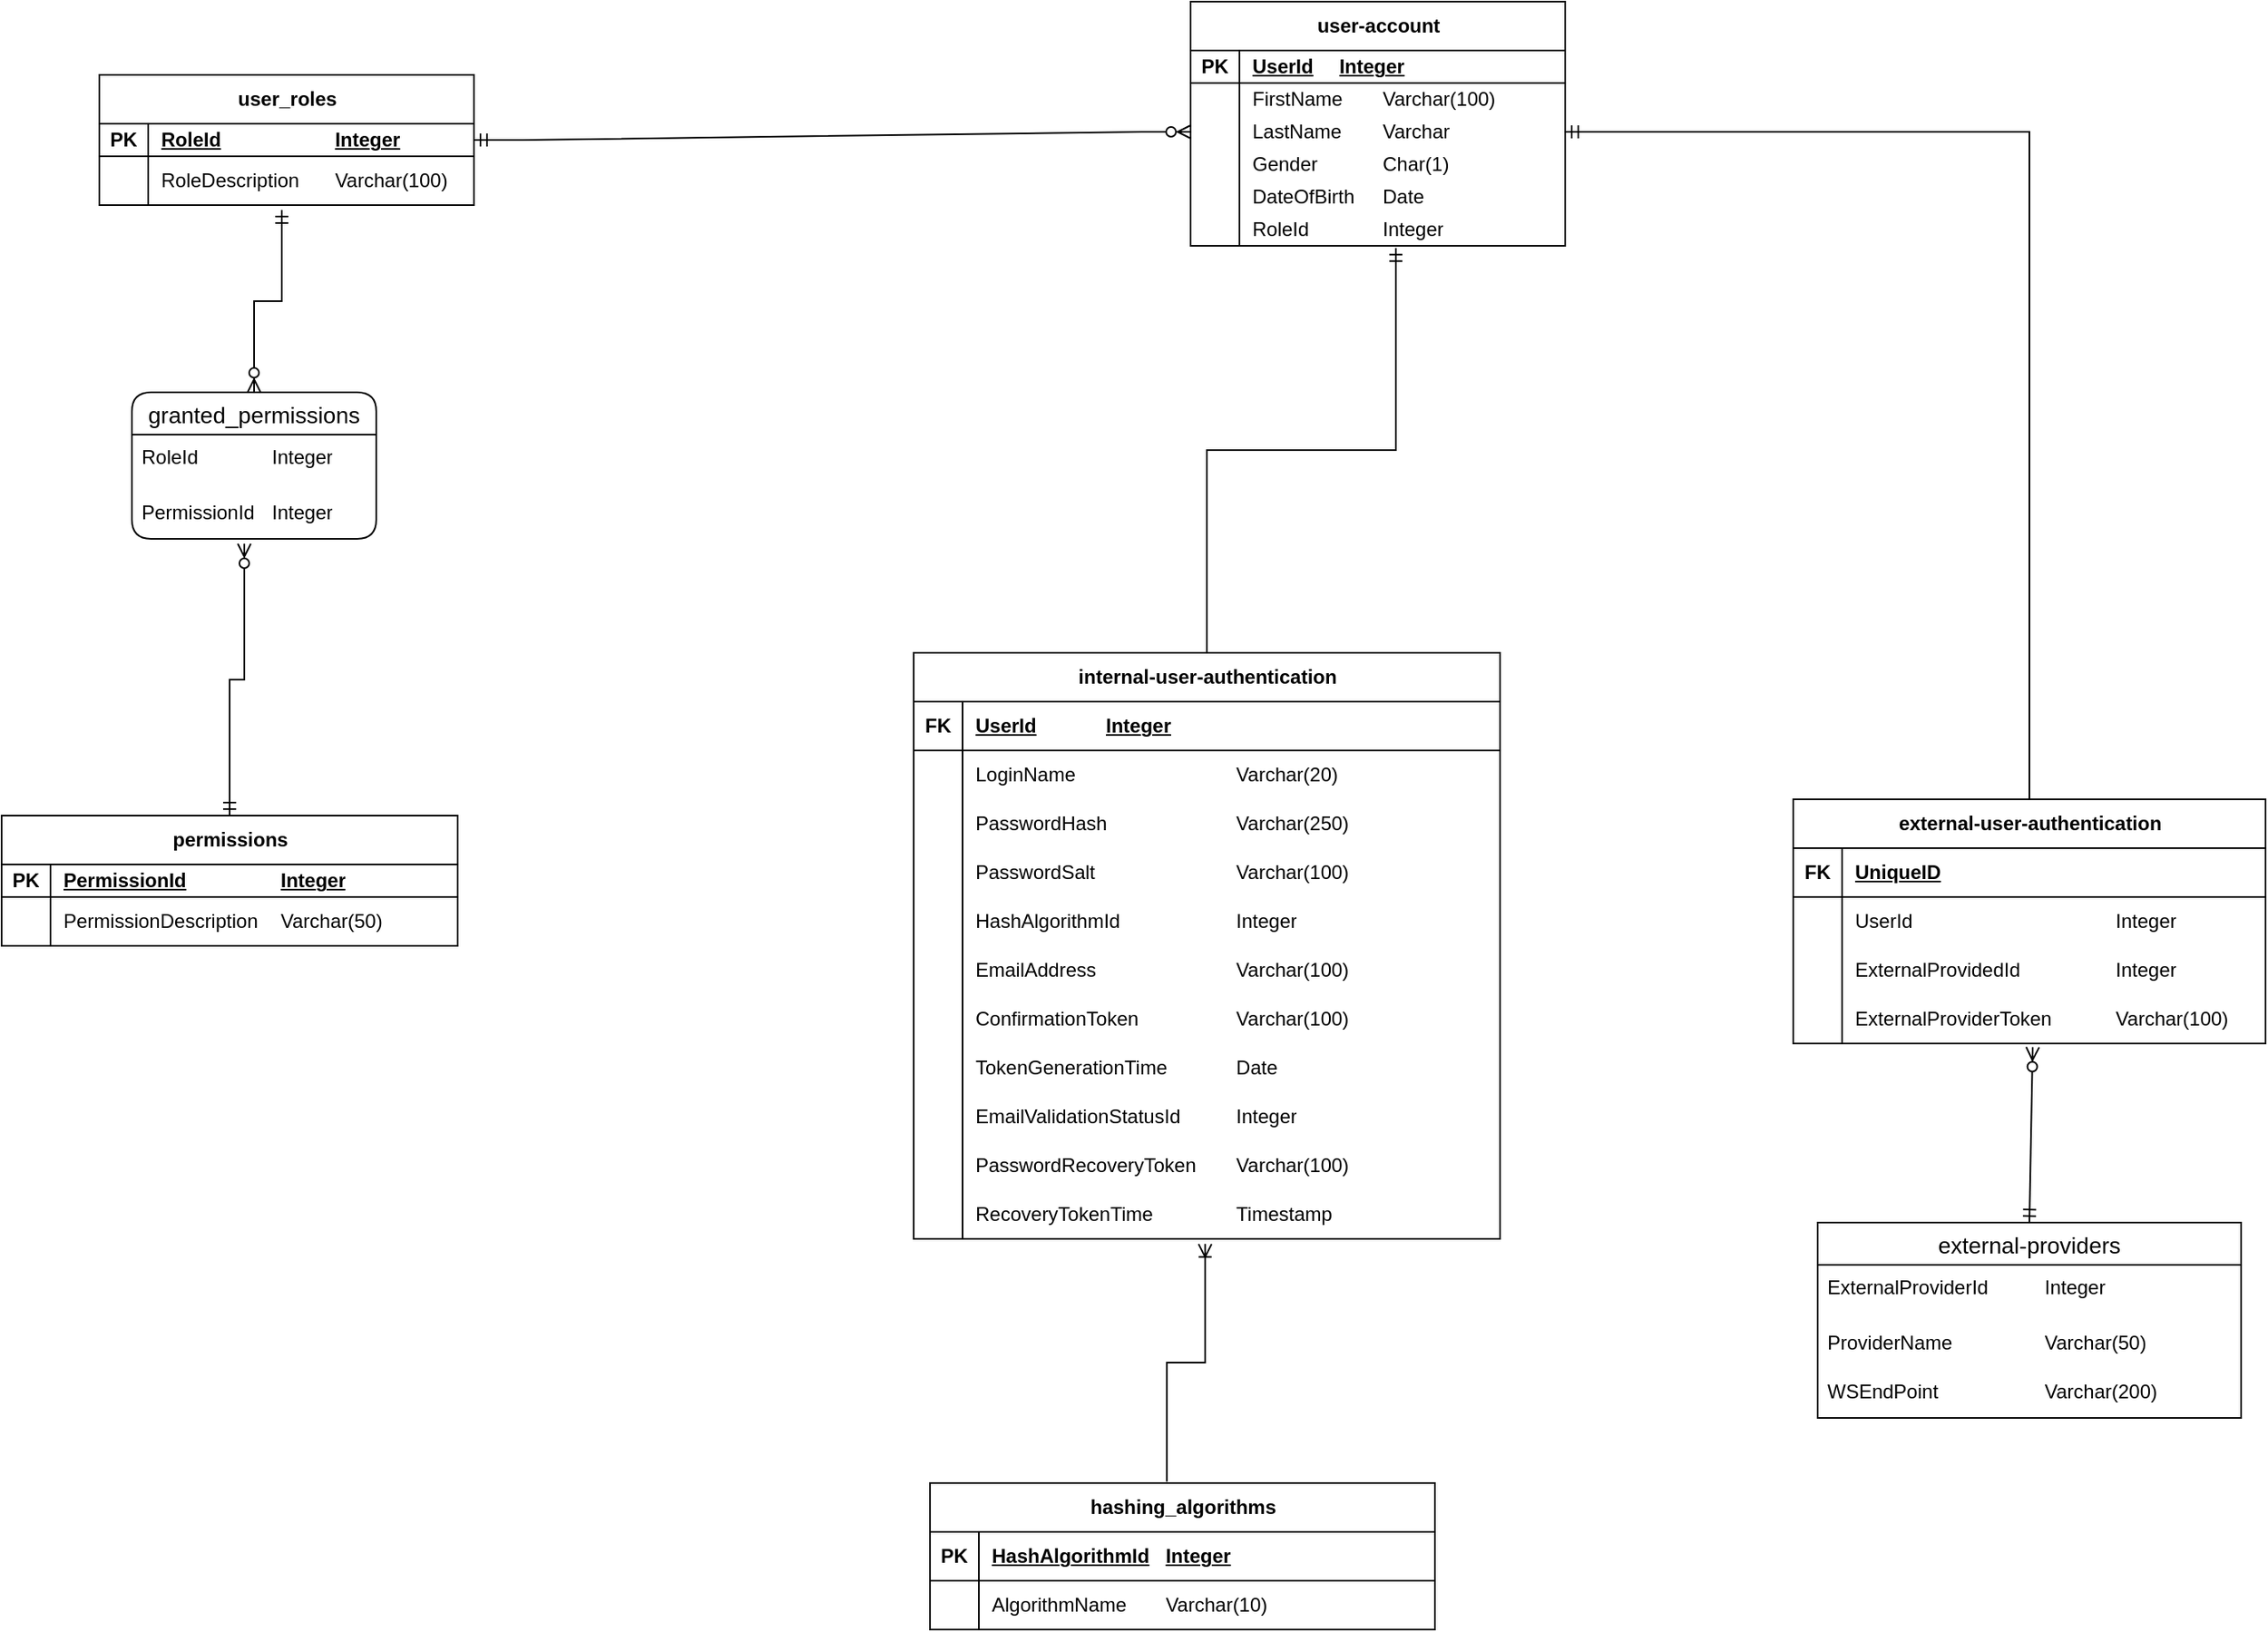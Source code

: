 <mxfile version="24.2.3" type="github">
  <diagram id="R2lEEEUBdFMjLlhIrx00" name="Page-1">
    <mxGraphModel dx="2790" dy="1630" grid="1" gridSize="10" guides="1" tooltips="1" connect="1" arrows="1" fold="1" page="0" pageScale="1" pageWidth="850" pageHeight="1100" math="0" shadow="0" extFonts="Permanent Marker^https://fonts.googleapis.com/css?family=Permanent+Marker">
      <root>
        <mxCell id="0" />
        <mxCell id="1" parent="0" />
        <mxCell id="qcpj9nmGQrtDK39-1y-B-2" value="user-account" style="shape=table;startSize=30;container=1;collapsible=1;childLayout=tableLayout;fixedRows=1;rowLines=0;fontStyle=1;align=center;resizeLast=1;html=1;gradientColor=none;swimlaneFillColor=none;rounded=0;" vertex="1" parent="1">
          <mxGeometry x="450" y="-110" width="230" height="150" as="geometry" />
        </mxCell>
        <mxCell id="qcpj9nmGQrtDK39-1y-B-3" value="" style="shape=tableRow;horizontal=0;startSize=0;swimlaneHead=0;swimlaneBody=0;fillColor=none;collapsible=0;dropTarget=0;points=[[0,0.5],[1,0.5]];portConstraint=eastwest;top=0;left=0;right=0;bottom=1;" vertex="1" parent="qcpj9nmGQrtDK39-1y-B-2">
          <mxGeometry y="30" width="230" height="20" as="geometry" />
        </mxCell>
        <mxCell id="qcpj9nmGQrtDK39-1y-B-4" value="PK" style="shape=partialRectangle;connectable=0;fillColor=none;top=0;left=0;bottom=0;right=0;fontStyle=1;overflow=hidden;whiteSpace=wrap;html=1;" vertex="1" parent="qcpj9nmGQrtDK39-1y-B-3">
          <mxGeometry width="30" height="20" as="geometry">
            <mxRectangle width="30" height="20" as="alternateBounds" />
          </mxGeometry>
        </mxCell>
        <mxCell id="qcpj9nmGQrtDK39-1y-B-5" value="UserId&lt;span style=&quot;white-space: pre;&quot;&gt;&#x9;&lt;/span&gt;Integer&lt;span style=&quot;white-space: pre;&quot;&gt;&#x9;&lt;/span&gt;" style="shape=partialRectangle;connectable=0;fillColor=none;top=0;left=0;bottom=0;right=0;align=left;spacingLeft=6;fontStyle=5;overflow=hidden;whiteSpace=wrap;html=1;" vertex="1" parent="qcpj9nmGQrtDK39-1y-B-3">
          <mxGeometry x="30" width="200" height="20" as="geometry">
            <mxRectangle width="200" height="20" as="alternateBounds" />
          </mxGeometry>
        </mxCell>
        <mxCell id="qcpj9nmGQrtDK39-1y-B-6" value="" style="shape=tableRow;horizontal=0;startSize=0;swimlaneHead=0;swimlaneBody=0;fillColor=none;collapsible=0;dropTarget=0;points=[[0,0.5],[1,0.5]];portConstraint=eastwest;top=0;left=0;right=0;bottom=0;" vertex="1" parent="qcpj9nmGQrtDK39-1y-B-2">
          <mxGeometry y="50" width="230" height="20" as="geometry" />
        </mxCell>
        <mxCell id="qcpj9nmGQrtDK39-1y-B-7" value="" style="shape=partialRectangle;connectable=0;fillColor=none;top=0;left=0;bottom=0;right=0;editable=1;overflow=hidden;whiteSpace=wrap;html=1;" vertex="1" parent="qcpj9nmGQrtDK39-1y-B-6">
          <mxGeometry width="30" height="20" as="geometry">
            <mxRectangle width="30" height="20" as="alternateBounds" />
          </mxGeometry>
        </mxCell>
        <mxCell id="qcpj9nmGQrtDK39-1y-B-8" value="FirstName&lt;span style=&quot;white-space: pre;&quot;&gt;&#x9;&lt;/span&gt;Varchar(100)" style="shape=partialRectangle;connectable=0;fillColor=none;top=0;left=0;bottom=0;right=0;align=left;spacingLeft=6;overflow=hidden;whiteSpace=wrap;html=1;" vertex="1" parent="qcpj9nmGQrtDK39-1y-B-6">
          <mxGeometry x="30" width="200" height="20" as="geometry">
            <mxRectangle width="200" height="20" as="alternateBounds" />
          </mxGeometry>
        </mxCell>
        <mxCell id="qcpj9nmGQrtDK39-1y-B-9" value="" style="shape=tableRow;horizontal=0;startSize=0;swimlaneHead=0;swimlaneBody=0;fillColor=none;collapsible=0;dropTarget=0;points=[[0,0.5],[1,0.5]];portConstraint=eastwest;top=0;left=0;right=0;bottom=0;" vertex="1" parent="qcpj9nmGQrtDK39-1y-B-2">
          <mxGeometry y="70" width="230" height="20" as="geometry" />
        </mxCell>
        <mxCell id="qcpj9nmGQrtDK39-1y-B-10" value="" style="shape=partialRectangle;connectable=0;fillColor=none;top=0;left=0;bottom=0;right=0;editable=1;overflow=hidden;whiteSpace=wrap;html=1;" vertex="1" parent="qcpj9nmGQrtDK39-1y-B-9">
          <mxGeometry width="30" height="20" as="geometry">
            <mxRectangle width="30" height="20" as="alternateBounds" />
          </mxGeometry>
        </mxCell>
        <mxCell id="qcpj9nmGQrtDK39-1y-B-11" value="LastName&lt;span style=&quot;white-space: pre;&quot;&gt;&#x9;&lt;/span&gt;Varchar" style="shape=partialRectangle;connectable=0;fillColor=none;top=0;left=0;bottom=0;right=0;align=left;spacingLeft=6;overflow=hidden;whiteSpace=wrap;html=1;" vertex="1" parent="qcpj9nmGQrtDK39-1y-B-9">
          <mxGeometry x="30" width="200" height="20" as="geometry">
            <mxRectangle width="200" height="20" as="alternateBounds" />
          </mxGeometry>
        </mxCell>
        <mxCell id="qcpj9nmGQrtDK39-1y-B-12" value="" style="shape=tableRow;horizontal=0;startSize=0;swimlaneHead=0;swimlaneBody=0;fillColor=none;collapsible=0;dropTarget=0;points=[[0,0.5],[1,0.5]];portConstraint=eastwest;top=0;left=0;right=0;bottom=0;" vertex="1" parent="qcpj9nmGQrtDK39-1y-B-2">
          <mxGeometry y="90" width="230" height="20" as="geometry" />
        </mxCell>
        <mxCell id="qcpj9nmGQrtDK39-1y-B-13" value="" style="shape=partialRectangle;connectable=0;fillColor=none;top=0;left=0;bottom=0;right=0;editable=1;overflow=hidden;whiteSpace=wrap;html=1;" vertex="1" parent="qcpj9nmGQrtDK39-1y-B-12">
          <mxGeometry width="30" height="20" as="geometry">
            <mxRectangle width="30" height="20" as="alternateBounds" />
          </mxGeometry>
        </mxCell>
        <mxCell id="qcpj9nmGQrtDK39-1y-B-14" value="Gender&lt;span style=&quot;white-space: pre;&quot;&gt;&#x9;&lt;span style=&quot;white-space: pre;&quot;&gt;&#x9;&lt;/span&gt;Char(1)&lt;/span&gt;" style="shape=partialRectangle;connectable=0;fillColor=none;top=0;left=0;bottom=0;right=0;align=left;spacingLeft=6;overflow=hidden;whiteSpace=wrap;html=1;" vertex="1" parent="qcpj9nmGQrtDK39-1y-B-12">
          <mxGeometry x="30" width="200" height="20" as="geometry">
            <mxRectangle width="200" height="20" as="alternateBounds" />
          </mxGeometry>
        </mxCell>
        <mxCell id="qcpj9nmGQrtDK39-1y-B-22" style="shape=tableRow;horizontal=0;startSize=0;swimlaneHead=0;swimlaneBody=0;fillColor=none;collapsible=0;dropTarget=0;points=[[0,0.5],[1,0.5]];portConstraint=eastwest;top=0;left=0;right=0;bottom=0;" vertex="1" parent="qcpj9nmGQrtDK39-1y-B-2">
          <mxGeometry y="110" width="230" height="20" as="geometry" />
        </mxCell>
        <mxCell id="qcpj9nmGQrtDK39-1y-B-23" style="shape=partialRectangle;connectable=0;fillColor=none;top=0;left=0;bottom=0;right=0;editable=1;overflow=hidden;whiteSpace=wrap;html=1;" vertex="1" parent="qcpj9nmGQrtDK39-1y-B-22">
          <mxGeometry width="30" height="20" as="geometry">
            <mxRectangle width="30" height="20" as="alternateBounds" />
          </mxGeometry>
        </mxCell>
        <mxCell id="qcpj9nmGQrtDK39-1y-B-24" value="DateOfBirth&lt;span style=&quot;white-space: pre;&quot;&gt;&#x9;&lt;/span&gt;Date" style="shape=partialRectangle;connectable=0;fillColor=none;top=0;left=0;bottom=0;right=0;align=left;spacingLeft=6;overflow=hidden;whiteSpace=wrap;html=1;" vertex="1" parent="qcpj9nmGQrtDK39-1y-B-22">
          <mxGeometry x="30" width="200" height="20" as="geometry">
            <mxRectangle width="200" height="20" as="alternateBounds" />
          </mxGeometry>
        </mxCell>
        <mxCell id="qcpj9nmGQrtDK39-1y-B-25" style="shape=tableRow;horizontal=0;startSize=0;swimlaneHead=0;swimlaneBody=0;fillColor=none;collapsible=0;dropTarget=0;points=[[0,0.5],[1,0.5]];portConstraint=eastwest;top=0;left=0;right=0;bottom=0;" vertex="1" parent="qcpj9nmGQrtDK39-1y-B-2">
          <mxGeometry y="130" width="230" height="20" as="geometry" />
        </mxCell>
        <mxCell id="qcpj9nmGQrtDK39-1y-B-26" style="shape=partialRectangle;connectable=0;fillColor=none;top=0;left=0;bottom=0;right=0;editable=1;overflow=hidden;whiteSpace=wrap;html=1;" vertex="1" parent="qcpj9nmGQrtDK39-1y-B-25">
          <mxGeometry width="30" height="20" as="geometry">
            <mxRectangle width="30" height="20" as="alternateBounds" />
          </mxGeometry>
        </mxCell>
        <mxCell id="qcpj9nmGQrtDK39-1y-B-27" value="RoleId&lt;span style=&quot;white-space: pre;&quot;&gt;&#x9;&lt;span style=&quot;white-space: pre;&quot;&gt;&#x9;&lt;/span&gt;&lt;/span&gt;Integer" style="shape=partialRectangle;connectable=0;fillColor=none;top=0;left=0;bottom=0;right=0;align=left;spacingLeft=6;overflow=hidden;whiteSpace=wrap;html=1;" vertex="1" parent="qcpj9nmGQrtDK39-1y-B-25">
          <mxGeometry x="30" width="200" height="20" as="geometry">
            <mxRectangle width="200" height="20" as="alternateBounds" />
          </mxGeometry>
        </mxCell>
        <mxCell id="qcpj9nmGQrtDK39-1y-B-28" value="internal-user-authentication" style="shape=table;startSize=30;container=1;collapsible=1;childLayout=tableLayout;fixedRows=1;rowLines=0;fontStyle=1;align=center;resizeLast=1;html=1;" vertex="1" parent="1">
          <mxGeometry x="280" y="290" width="360" height="360" as="geometry" />
        </mxCell>
        <mxCell id="qcpj9nmGQrtDK39-1y-B-29" value="" style="shape=tableRow;horizontal=0;startSize=0;swimlaneHead=0;swimlaneBody=0;fillColor=none;collapsible=0;dropTarget=0;points=[[0,0.5],[1,0.5]];portConstraint=eastwest;top=0;left=0;right=0;bottom=1;" vertex="1" parent="qcpj9nmGQrtDK39-1y-B-28">
          <mxGeometry y="30" width="360" height="30" as="geometry" />
        </mxCell>
        <mxCell id="qcpj9nmGQrtDK39-1y-B-30" value="FK" style="shape=partialRectangle;connectable=0;fillColor=none;top=0;left=0;bottom=0;right=0;fontStyle=1;overflow=hidden;whiteSpace=wrap;html=1;" vertex="1" parent="qcpj9nmGQrtDK39-1y-B-29">
          <mxGeometry width="30" height="30" as="geometry">
            <mxRectangle width="30" height="30" as="alternateBounds" />
          </mxGeometry>
        </mxCell>
        <mxCell id="qcpj9nmGQrtDK39-1y-B-31" value="UserId&lt;span style=&quot;white-space: pre;&quot;&gt;&#x9;&lt;span style=&quot;white-space: pre;&quot;&gt;&#x9;&lt;/span&gt;&lt;/span&gt;Integer&lt;span style=&quot;white-space: pre;&quot;&gt;&#x9;&lt;/span&gt;" style="shape=partialRectangle;connectable=0;fillColor=none;top=0;left=0;bottom=0;right=0;align=left;spacingLeft=6;fontStyle=5;overflow=hidden;whiteSpace=wrap;html=1;" vertex="1" parent="qcpj9nmGQrtDK39-1y-B-29">
          <mxGeometry x="30" width="330" height="30" as="geometry">
            <mxRectangle width="330" height="30" as="alternateBounds" />
          </mxGeometry>
        </mxCell>
        <mxCell id="qcpj9nmGQrtDK39-1y-B-32" value="" style="shape=tableRow;horizontal=0;startSize=0;swimlaneHead=0;swimlaneBody=0;fillColor=none;collapsible=0;dropTarget=0;points=[[0,0.5],[1,0.5]];portConstraint=eastwest;top=0;left=0;right=0;bottom=0;" vertex="1" parent="qcpj9nmGQrtDK39-1y-B-28">
          <mxGeometry y="60" width="360" height="30" as="geometry" />
        </mxCell>
        <mxCell id="qcpj9nmGQrtDK39-1y-B-33" value="" style="shape=partialRectangle;connectable=0;fillColor=none;top=0;left=0;bottom=0;right=0;editable=1;overflow=hidden;whiteSpace=wrap;html=1;" vertex="1" parent="qcpj9nmGQrtDK39-1y-B-32">
          <mxGeometry width="30" height="30" as="geometry">
            <mxRectangle width="30" height="30" as="alternateBounds" />
          </mxGeometry>
        </mxCell>
        <mxCell id="qcpj9nmGQrtDK39-1y-B-34" value="LoginName&lt;span style=&quot;white-space: pre;&quot;&gt;&#x9;&lt;span style=&quot;white-space: pre;&quot;&gt;&#x9;&lt;span style=&quot;white-space: pre;&quot;&gt;&#x9;&lt;span style=&quot;white-space: pre;&quot;&gt;&#x9;&lt;/span&gt;&lt;/span&gt;&lt;/span&gt;&lt;/span&gt;Varchar(20)" style="shape=partialRectangle;connectable=0;fillColor=none;top=0;left=0;bottom=0;right=0;align=left;spacingLeft=6;overflow=hidden;whiteSpace=wrap;html=1;" vertex="1" parent="qcpj9nmGQrtDK39-1y-B-32">
          <mxGeometry x="30" width="330" height="30" as="geometry">
            <mxRectangle width="330" height="30" as="alternateBounds" />
          </mxGeometry>
        </mxCell>
        <mxCell id="qcpj9nmGQrtDK39-1y-B-35" value="" style="shape=tableRow;horizontal=0;startSize=0;swimlaneHead=0;swimlaneBody=0;fillColor=none;collapsible=0;dropTarget=0;points=[[0,0.5],[1,0.5]];portConstraint=eastwest;top=0;left=0;right=0;bottom=0;" vertex="1" parent="qcpj9nmGQrtDK39-1y-B-28">
          <mxGeometry y="90" width="360" height="30" as="geometry" />
        </mxCell>
        <mxCell id="qcpj9nmGQrtDK39-1y-B-36" value="" style="shape=partialRectangle;connectable=0;fillColor=none;top=0;left=0;bottom=0;right=0;editable=1;overflow=hidden;whiteSpace=wrap;html=1;" vertex="1" parent="qcpj9nmGQrtDK39-1y-B-35">
          <mxGeometry width="30" height="30" as="geometry">
            <mxRectangle width="30" height="30" as="alternateBounds" />
          </mxGeometry>
        </mxCell>
        <mxCell id="qcpj9nmGQrtDK39-1y-B-37" value="PasswordHash&lt;span style=&quot;white-space: pre;&quot;&gt;&#x9;&lt;span style=&quot;white-space: pre;&quot;&gt;&#x9;&lt;span style=&quot;white-space: pre;&quot;&gt;&#x9;&lt;/span&gt;&lt;/span&gt;&lt;/span&gt;Varchar(250)" style="shape=partialRectangle;connectable=0;fillColor=none;top=0;left=0;bottom=0;right=0;align=left;spacingLeft=6;overflow=hidden;whiteSpace=wrap;html=1;" vertex="1" parent="qcpj9nmGQrtDK39-1y-B-35">
          <mxGeometry x="30" width="330" height="30" as="geometry">
            <mxRectangle width="330" height="30" as="alternateBounds" />
          </mxGeometry>
        </mxCell>
        <mxCell id="qcpj9nmGQrtDK39-1y-B-38" value="" style="shape=tableRow;horizontal=0;startSize=0;swimlaneHead=0;swimlaneBody=0;fillColor=none;collapsible=0;dropTarget=0;points=[[0,0.5],[1,0.5]];portConstraint=eastwest;top=0;left=0;right=0;bottom=0;" vertex="1" parent="qcpj9nmGQrtDK39-1y-B-28">
          <mxGeometry y="120" width="360" height="30" as="geometry" />
        </mxCell>
        <mxCell id="qcpj9nmGQrtDK39-1y-B-39" value="" style="shape=partialRectangle;connectable=0;fillColor=none;top=0;left=0;bottom=0;right=0;editable=1;overflow=hidden;whiteSpace=wrap;html=1;" vertex="1" parent="qcpj9nmGQrtDK39-1y-B-38">
          <mxGeometry width="30" height="30" as="geometry">
            <mxRectangle width="30" height="30" as="alternateBounds" />
          </mxGeometry>
        </mxCell>
        <mxCell id="qcpj9nmGQrtDK39-1y-B-40" value="PasswordSalt&lt;span style=&quot;white-space: pre;&quot;&gt;&#x9;&lt;/span&gt;&lt;span style=&quot;white-space: pre;&quot;&gt;&#x9;&lt;span style=&quot;white-space: pre;&quot;&gt;&#x9;&lt;span style=&quot;white-space: pre;&quot;&gt;&#x9;&lt;/span&gt;&lt;/span&gt;&lt;/span&gt;Varchar(100)" style="shape=partialRectangle;connectable=0;fillColor=none;top=0;left=0;bottom=0;right=0;align=left;spacingLeft=6;overflow=hidden;whiteSpace=wrap;html=1;" vertex="1" parent="qcpj9nmGQrtDK39-1y-B-38">
          <mxGeometry x="30" width="330" height="30" as="geometry">
            <mxRectangle width="330" height="30" as="alternateBounds" />
          </mxGeometry>
        </mxCell>
        <mxCell id="qcpj9nmGQrtDK39-1y-B-41" style="shape=tableRow;horizontal=0;startSize=0;swimlaneHead=0;swimlaneBody=0;fillColor=none;collapsible=0;dropTarget=0;points=[[0,0.5],[1,0.5]];portConstraint=eastwest;top=0;left=0;right=0;bottom=0;" vertex="1" parent="qcpj9nmGQrtDK39-1y-B-28">
          <mxGeometry y="150" width="360" height="30" as="geometry" />
        </mxCell>
        <mxCell id="qcpj9nmGQrtDK39-1y-B-42" style="shape=partialRectangle;connectable=0;fillColor=none;top=0;left=0;bottom=0;right=0;editable=1;overflow=hidden;whiteSpace=wrap;html=1;" vertex="1" parent="qcpj9nmGQrtDK39-1y-B-41">
          <mxGeometry width="30" height="30" as="geometry">
            <mxRectangle width="30" height="30" as="alternateBounds" />
          </mxGeometry>
        </mxCell>
        <mxCell id="qcpj9nmGQrtDK39-1y-B-43" value="HashAlgorithmId&lt;span style=&quot;white-space: pre;&quot;&gt;&#x9;&lt;span style=&quot;white-space: pre;&quot;&gt;&#x9;&lt;span style=&quot;white-space: pre;&quot;&gt;&#x9;&lt;/span&gt;&lt;/span&gt;&lt;/span&gt;Integer" style="shape=partialRectangle;connectable=0;fillColor=none;top=0;left=0;bottom=0;right=0;align=left;spacingLeft=6;overflow=hidden;whiteSpace=wrap;html=1;" vertex="1" parent="qcpj9nmGQrtDK39-1y-B-41">
          <mxGeometry x="30" width="330" height="30" as="geometry">
            <mxRectangle width="330" height="30" as="alternateBounds" />
          </mxGeometry>
        </mxCell>
        <mxCell id="qcpj9nmGQrtDK39-1y-B-61" style="shape=tableRow;horizontal=0;startSize=0;swimlaneHead=0;swimlaneBody=0;fillColor=none;collapsible=0;dropTarget=0;points=[[0,0.5],[1,0.5]];portConstraint=eastwest;top=0;left=0;right=0;bottom=0;" vertex="1" parent="qcpj9nmGQrtDK39-1y-B-28">
          <mxGeometry y="180" width="360" height="30" as="geometry" />
        </mxCell>
        <mxCell id="qcpj9nmGQrtDK39-1y-B-62" style="shape=partialRectangle;connectable=0;fillColor=none;top=0;left=0;bottom=0;right=0;editable=1;overflow=hidden;whiteSpace=wrap;html=1;" vertex="1" parent="qcpj9nmGQrtDK39-1y-B-61">
          <mxGeometry width="30" height="30" as="geometry">
            <mxRectangle width="30" height="30" as="alternateBounds" />
          </mxGeometry>
        </mxCell>
        <mxCell id="qcpj9nmGQrtDK39-1y-B-63" value="EmailAddress&lt;span style=&quot;white-space: pre;&quot;&gt;&#x9;&lt;span style=&quot;white-space: pre;&quot;&gt;&#x9;&lt;span style=&quot;white-space: pre;&quot;&gt;&#x9;&lt;span style=&quot;white-space: pre;&quot;&gt;&#x9;&lt;/span&gt;&lt;/span&gt;&lt;/span&gt;&lt;/span&gt;Varchar(100)" style="shape=partialRectangle;connectable=0;fillColor=none;top=0;left=0;bottom=0;right=0;align=left;spacingLeft=6;overflow=hidden;whiteSpace=wrap;html=1;" vertex="1" parent="qcpj9nmGQrtDK39-1y-B-61">
          <mxGeometry x="30" width="330" height="30" as="geometry">
            <mxRectangle width="330" height="30" as="alternateBounds" />
          </mxGeometry>
        </mxCell>
        <mxCell id="qcpj9nmGQrtDK39-1y-B-58" style="shape=tableRow;horizontal=0;startSize=0;swimlaneHead=0;swimlaneBody=0;fillColor=none;collapsible=0;dropTarget=0;points=[[0,0.5],[1,0.5]];portConstraint=eastwest;top=0;left=0;right=0;bottom=0;" vertex="1" parent="qcpj9nmGQrtDK39-1y-B-28">
          <mxGeometry y="210" width="360" height="30" as="geometry" />
        </mxCell>
        <mxCell id="qcpj9nmGQrtDK39-1y-B-59" style="shape=partialRectangle;connectable=0;fillColor=none;top=0;left=0;bottom=0;right=0;editable=1;overflow=hidden;whiteSpace=wrap;html=1;" vertex="1" parent="qcpj9nmGQrtDK39-1y-B-58">
          <mxGeometry width="30" height="30" as="geometry">
            <mxRectangle width="30" height="30" as="alternateBounds" />
          </mxGeometry>
        </mxCell>
        <mxCell id="qcpj9nmGQrtDK39-1y-B-60" value="ConfirmationToken&lt;span style=&quot;white-space: pre;&quot;&gt;&#x9;&lt;span style=&quot;white-space: pre;&quot;&gt;&#x9;&lt;span style=&quot;white-space: pre;&quot;&gt;&#x9;&lt;/span&gt;&lt;/span&gt;&lt;/span&gt;Varchar(100)" style="shape=partialRectangle;connectable=0;fillColor=none;top=0;left=0;bottom=0;right=0;align=left;spacingLeft=6;overflow=hidden;whiteSpace=wrap;html=1;" vertex="1" parent="qcpj9nmGQrtDK39-1y-B-58">
          <mxGeometry x="30" width="330" height="30" as="geometry">
            <mxRectangle width="330" height="30" as="alternateBounds" />
          </mxGeometry>
        </mxCell>
        <mxCell id="qcpj9nmGQrtDK39-1y-B-55" style="shape=tableRow;horizontal=0;startSize=0;swimlaneHead=0;swimlaneBody=0;fillColor=none;collapsible=0;dropTarget=0;points=[[0,0.5],[1,0.5]];portConstraint=eastwest;top=0;left=0;right=0;bottom=0;" vertex="1" parent="qcpj9nmGQrtDK39-1y-B-28">
          <mxGeometry y="240" width="360" height="30" as="geometry" />
        </mxCell>
        <mxCell id="qcpj9nmGQrtDK39-1y-B-56" style="shape=partialRectangle;connectable=0;fillColor=none;top=0;left=0;bottom=0;right=0;editable=1;overflow=hidden;whiteSpace=wrap;html=1;" vertex="1" parent="qcpj9nmGQrtDK39-1y-B-55">
          <mxGeometry width="30" height="30" as="geometry">
            <mxRectangle width="30" height="30" as="alternateBounds" />
          </mxGeometry>
        </mxCell>
        <mxCell id="qcpj9nmGQrtDK39-1y-B-57" value="TokenGenerationTime&lt;span style=&quot;white-space: pre;&quot;&gt;&#x9;&lt;span style=&quot;white-space: pre;&quot;&gt;&#x9;&lt;/span&gt;&lt;/span&gt;Date" style="shape=partialRectangle;connectable=0;fillColor=none;top=0;left=0;bottom=0;right=0;align=left;spacingLeft=6;overflow=hidden;whiteSpace=wrap;html=1;" vertex="1" parent="qcpj9nmGQrtDK39-1y-B-55">
          <mxGeometry x="30" width="330" height="30" as="geometry">
            <mxRectangle width="330" height="30" as="alternateBounds" />
          </mxGeometry>
        </mxCell>
        <mxCell id="qcpj9nmGQrtDK39-1y-B-52" style="shape=tableRow;horizontal=0;startSize=0;swimlaneHead=0;swimlaneBody=0;fillColor=none;collapsible=0;dropTarget=0;points=[[0,0.5],[1,0.5]];portConstraint=eastwest;top=0;left=0;right=0;bottom=0;" vertex="1" parent="qcpj9nmGQrtDK39-1y-B-28">
          <mxGeometry y="270" width="360" height="30" as="geometry" />
        </mxCell>
        <mxCell id="qcpj9nmGQrtDK39-1y-B-53" style="shape=partialRectangle;connectable=0;fillColor=none;top=0;left=0;bottom=0;right=0;editable=1;overflow=hidden;whiteSpace=wrap;html=1;" vertex="1" parent="qcpj9nmGQrtDK39-1y-B-52">
          <mxGeometry width="30" height="30" as="geometry">
            <mxRectangle width="30" height="30" as="alternateBounds" />
          </mxGeometry>
        </mxCell>
        <mxCell id="qcpj9nmGQrtDK39-1y-B-54" value="EmailValidationStatusId&lt;span style=&quot;white-space: pre;&quot;&gt;&#x9;&lt;span style=&quot;white-space: pre;&quot;&gt;&#x9;&lt;/span&gt;&lt;/span&gt;Integer" style="shape=partialRectangle;connectable=0;fillColor=none;top=0;left=0;bottom=0;right=0;align=left;spacingLeft=6;overflow=hidden;whiteSpace=wrap;html=1;" vertex="1" parent="qcpj9nmGQrtDK39-1y-B-52">
          <mxGeometry x="30" width="330" height="30" as="geometry">
            <mxRectangle width="330" height="30" as="alternateBounds" />
          </mxGeometry>
        </mxCell>
        <mxCell id="qcpj9nmGQrtDK39-1y-B-49" style="shape=tableRow;horizontal=0;startSize=0;swimlaneHead=0;swimlaneBody=0;fillColor=none;collapsible=0;dropTarget=0;points=[[0,0.5],[1,0.5]];portConstraint=eastwest;top=0;left=0;right=0;bottom=0;" vertex="1" parent="qcpj9nmGQrtDK39-1y-B-28">
          <mxGeometry y="300" width="360" height="30" as="geometry" />
        </mxCell>
        <mxCell id="qcpj9nmGQrtDK39-1y-B-50" style="shape=partialRectangle;connectable=0;fillColor=none;top=0;left=0;bottom=0;right=0;editable=1;overflow=hidden;whiteSpace=wrap;html=1;" vertex="1" parent="qcpj9nmGQrtDK39-1y-B-49">
          <mxGeometry width="30" height="30" as="geometry">
            <mxRectangle width="30" height="30" as="alternateBounds" />
          </mxGeometry>
        </mxCell>
        <mxCell id="qcpj9nmGQrtDK39-1y-B-51" value="PasswordRecoveryToken&lt;span style=&quot;white-space: pre;&quot;&gt;&#x9;&lt;/span&gt;Varchar(100)" style="shape=partialRectangle;connectable=0;fillColor=none;top=0;left=0;bottom=0;right=0;align=left;spacingLeft=6;overflow=hidden;whiteSpace=wrap;html=1;" vertex="1" parent="qcpj9nmGQrtDK39-1y-B-49">
          <mxGeometry x="30" width="330" height="30" as="geometry">
            <mxRectangle width="330" height="30" as="alternateBounds" />
          </mxGeometry>
        </mxCell>
        <mxCell id="qcpj9nmGQrtDK39-1y-B-44" style="shape=tableRow;horizontal=0;startSize=0;swimlaneHead=0;swimlaneBody=0;fillColor=none;collapsible=0;dropTarget=0;points=[[0,0.5],[1,0.5]];portConstraint=eastwest;top=0;left=0;right=0;bottom=0;" vertex="1" parent="qcpj9nmGQrtDK39-1y-B-28">
          <mxGeometry y="330" width="360" height="30" as="geometry" />
        </mxCell>
        <mxCell id="qcpj9nmGQrtDK39-1y-B-45" style="shape=partialRectangle;connectable=0;fillColor=none;top=0;left=0;bottom=0;right=0;editable=1;overflow=hidden;whiteSpace=wrap;html=1;" vertex="1" parent="qcpj9nmGQrtDK39-1y-B-44">
          <mxGeometry width="30" height="30" as="geometry">
            <mxRectangle width="30" height="30" as="alternateBounds" />
          </mxGeometry>
        </mxCell>
        <mxCell id="qcpj9nmGQrtDK39-1y-B-46" value="RecoveryTokenTime&lt;span style=&quot;white-space: pre;&quot;&gt;&#x9;&lt;span style=&quot;white-space: pre;&quot;&gt;&#x9;&lt;/span&gt;&lt;/span&gt;Timestamp" style="shape=partialRectangle;connectable=0;fillColor=none;top=0;left=0;bottom=0;right=0;align=left;spacingLeft=6;overflow=hidden;whiteSpace=wrap;html=1;" vertex="1" parent="qcpj9nmGQrtDK39-1y-B-44">
          <mxGeometry x="30" width="330" height="30" as="geometry">
            <mxRectangle width="330" height="30" as="alternateBounds" />
          </mxGeometry>
        </mxCell>
        <mxCell id="qcpj9nmGQrtDK39-1y-B-69" value="" style="fontSize=12;html=1;endArrow=ERmandOne;rounded=0;exitX=0.5;exitY=0;exitDx=0;exitDy=0;entryX=0.548;entryY=1.067;entryDx=0;entryDy=0;entryPerimeter=0;shadow=0;flowAnimation=0;edgeStyle=elbowEdgeStyle;elbow=vertical;" edge="1" parent="1" source="qcpj9nmGQrtDK39-1y-B-28" target="qcpj9nmGQrtDK39-1y-B-25">
          <mxGeometry width="100" height="100" relative="1" as="geometry">
            <mxPoint x="606.04" y="440" as="sourcePoint" />
            <mxPoint x="496.04" y="190" as="targetPoint" />
          </mxGeometry>
        </mxCell>
        <mxCell id="qcpj9nmGQrtDK39-1y-B-75" value="external-user-authentication" style="shape=table;startSize=30;container=1;collapsible=1;childLayout=tableLayout;fixedRows=1;rowLines=0;fontStyle=1;align=center;resizeLast=1;html=1;" vertex="1" parent="1">
          <mxGeometry x="820" y="380" width="290" height="150" as="geometry" />
        </mxCell>
        <mxCell id="qcpj9nmGQrtDK39-1y-B-76" value="" style="shape=tableRow;horizontal=0;startSize=0;swimlaneHead=0;swimlaneBody=0;fillColor=none;collapsible=0;dropTarget=0;points=[[0,0.5],[1,0.5]];portConstraint=eastwest;top=0;left=0;right=0;bottom=1;" vertex="1" parent="qcpj9nmGQrtDK39-1y-B-75">
          <mxGeometry y="30" width="290" height="30" as="geometry" />
        </mxCell>
        <mxCell id="qcpj9nmGQrtDK39-1y-B-77" value="FK" style="shape=partialRectangle;connectable=0;fillColor=none;top=0;left=0;bottom=0;right=0;fontStyle=1;overflow=hidden;whiteSpace=wrap;html=1;" vertex="1" parent="qcpj9nmGQrtDK39-1y-B-76">
          <mxGeometry width="30" height="30" as="geometry">
            <mxRectangle width="30" height="30" as="alternateBounds" />
          </mxGeometry>
        </mxCell>
        <mxCell id="qcpj9nmGQrtDK39-1y-B-78" value="UniqueID" style="shape=partialRectangle;connectable=0;fillColor=none;top=0;left=0;bottom=0;right=0;align=left;spacingLeft=6;fontStyle=5;overflow=hidden;whiteSpace=wrap;html=1;" vertex="1" parent="qcpj9nmGQrtDK39-1y-B-76">
          <mxGeometry x="30" width="260" height="30" as="geometry">
            <mxRectangle width="260" height="30" as="alternateBounds" />
          </mxGeometry>
        </mxCell>
        <mxCell id="qcpj9nmGQrtDK39-1y-B-79" value="" style="shape=tableRow;horizontal=0;startSize=0;swimlaneHead=0;swimlaneBody=0;fillColor=none;collapsible=0;dropTarget=0;points=[[0,0.5],[1,0.5]];portConstraint=eastwest;top=0;left=0;right=0;bottom=0;" vertex="1" parent="qcpj9nmGQrtDK39-1y-B-75">
          <mxGeometry y="60" width="290" height="30" as="geometry" />
        </mxCell>
        <mxCell id="qcpj9nmGQrtDK39-1y-B-80" value="" style="shape=partialRectangle;connectable=0;fillColor=none;top=0;left=0;bottom=0;right=0;editable=1;overflow=hidden;whiteSpace=wrap;html=1;" vertex="1" parent="qcpj9nmGQrtDK39-1y-B-79">
          <mxGeometry width="30" height="30" as="geometry">
            <mxRectangle width="30" height="30" as="alternateBounds" />
          </mxGeometry>
        </mxCell>
        <mxCell id="qcpj9nmGQrtDK39-1y-B-81" value="UserId&lt;span style=&quot;white-space: pre;&quot;&gt;&#x9;&lt;/span&gt;&lt;span style=&quot;white-space: pre;&quot;&gt;&#x9;&lt;span style=&quot;white-space: pre;&quot;&gt;&#x9;&lt;/span&gt;&lt;span style=&quot;white-space: pre;&quot;&gt;&#x9;&lt;/span&gt;&lt;span style=&quot;white-space: pre;&quot;&gt;&#x9;&lt;/span&gt;&lt;/span&gt;Integer" style="shape=partialRectangle;connectable=0;fillColor=none;top=0;left=0;bottom=0;right=0;align=left;spacingLeft=6;overflow=hidden;whiteSpace=wrap;html=1;" vertex="1" parent="qcpj9nmGQrtDK39-1y-B-79">
          <mxGeometry x="30" width="260" height="30" as="geometry">
            <mxRectangle width="260" height="30" as="alternateBounds" />
          </mxGeometry>
        </mxCell>
        <mxCell id="qcpj9nmGQrtDK39-1y-B-82" value="" style="shape=tableRow;horizontal=0;startSize=0;swimlaneHead=0;swimlaneBody=0;fillColor=none;collapsible=0;dropTarget=0;points=[[0,0.5],[1,0.5]];portConstraint=eastwest;top=0;left=0;right=0;bottom=0;" vertex="1" parent="qcpj9nmGQrtDK39-1y-B-75">
          <mxGeometry y="90" width="290" height="30" as="geometry" />
        </mxCell>
        <mxCell id="qcpj9nmGQrtDK39-1y-B-83" value="" style="shape=partialRectangle;connectable=0;fillColor=none;top=0;left=0;bottom=0;right=0;editable=1;overflow=hidden;whiteSpace=wrap;html=1;" vertex="1" parent="qcpj9nmGQrtDK39-1y-B-82">
          <mxGeometry width="30" height="30" as="geometry">
            <mxRectangle width="30" height="30" as="alternateBounds" />
          </mxGeometry>
        </mxCell>
        <mxCell id="qcpj9nmGQrtDK39-1y-B-84" value="ExternalProvidedId&lt;span style=&quot;white-space: pre;&quot;&gt;&#x9;&lt;span style=&quot;white-space: pre;&quot;&gt;&#x9;&lt;/span&gt;&lt;span style=&quot;white-space: pre;&quot;&gt;&#x9;&lt;/span&gt;&lt;/span&gt;Integer" style="shape=partialRectangle;connectable=0;fillColor=none;top=0;left=0;bottom=0;right=0;align=left;spacingLeft=6;overflow=hidden;whiteSpace=wrap;html=1;" vertex="1" parent="qcpj9nmGQrtDK39-1y-B-82">
          <mxGeometry x="30" width="260" height="30" as="geometry">
            <mxRectangle width="260" height="30" as="alternateBounds" />
          </mxGeometry>
        </mxCell>
        <mxCell id="qcpj9nmGQrtDK39-1y-B-85" value="" style="shape=tableRow;horizontal=0;startSize=0;swimlaneHead=0;swimlaneBody=0;fillColor=none;collapsible=0;dropTarget=0;points=[[0,0.5],[1,0.5]];portConstraint=eastwest;top=0;left=0;right=0;bottom=0;" vertex="1" parent="qcpj9nmGQrtDK39-1y-B-75">
          <mxGeometry y="120" width="290" height="30" as="geometry" />
        </mxCell>
        <mxCell id="qcpj9nmGQrtDK39-1y-B-86" value="" style="shape=partialRectangle;connectable=0;fillColor=none;top=0;left=0;bottom=0;right=0;editable=1;overflow=hidden;whiteSpace=wrap;html=1;" vertex="1" parent="qcpj9nmGQrtDK39-1y-B-85">
          <mxGeometry width="30" height="30" as="geometry">
            <mxRectangle width="30" height="30" as="alternateBounds" />
          </mxGeometry>
        </mxCell>
        <mxCell id="qcpj9nmGQrtDK39-1y-B-87" value="ExternalProviderToken&lt;span style=&quot;white-space: pre;&quot;&gt;&#x9;&lt;/span&gt;&lt;span style=&quot;white-space: pre;&quot;&gt;&#x9;&lt;/span&gt;Varchar(100)" style="shape=partialRectangle;connectable=0;fillColor=none;top=0;left=0;bottom=0;right=0;align=left;spacingLeft=6;overflow=hidden;whiteSpace=wrap;html=1;" vertex="1" parent="qcpj9nmGQrtDK39-1y-B-85">
          <mxGeometry x="30" width="260" height="30" as="geometry">
            <mxRectangle width="260" height="30" as="alternateBounds" />
          </mxGeometry>
        </mxCell>
        <mxCell id="qcpj9nmGQrtDK39-1y-B-89" value="" style="edgeStyle=orthogonalEdgeStyle;fontSize=12;html=1;endArrow=ERmandOne;rounded=0;entryX=1;entryY=0.5;entryDx=0;entryDy=0;exitX=0.5;exitY=0;exitDx=0;exitDy=0;" edge="1" parent="1" source="qcpj9nmGQrtDK39-1y-B-75" target="qcpj9nmGQrtDK39-1y-B-9">
          <mxGeometry width="100" height="100" relative="1" as="geometry">
            <mxPoint x="550" y="330" as="sourcePoint" />
            <mxPoint x="650" y="230" as="targetPoint" />
          </mxGeometry>
        </mxCell>
        <mxCell id="qcpj9nmGQrtDK39-1y-B-107" value="external-providers" style="swimlane;fontStyle=0;childLayout=stackLayout;horizontal=1;startSize=26;horizontalStack=0;resizeParent=1;resizeParentMax=0;resizeLast=0;collapsible=1;marginBottom=0;align=center;fontSize=14;" vertex="1" parent="1">
          <mxGeometry x="835" y="640" width="260" height="120" as="geometry" />
        </mxCell>
        <mxCell id="qcpj9nmGQrtDK39-1y-B-108" value="ExternalProviderId&lt;span style=&quot;white-space: pre;&quot;&gt;&#x9;&lt;span style=&quot;white-space: pre;&quot;&gt;&#x9;&lt;/span&gt;&lt;/span&gt;Integer" style="text;strokeColor=none;fillColor=none;spacingLeft=4;spacingRight=4;overflow=hidden;rotatable=0;points=[[0,0.5],[1,0.5]];portConstraint=eastwest;fontSize=12;whiteSpace=wrap;html=1;" vertex="1" parent="qcpj9nmGQrtDK39-1y-B-107">
          <mxGeometry y="26" width="260" height="34" as="geometry" />
        </mxCell>
        <mxCell id="qcpj9nmGQrtDK39-1y-B-109" value="ProviderName&lt;span style=&quot;white-space: pre;&quot;&gt;&#x9;&lt;span style=&quot;white-space: pre;&quot;&gt;&#x9;&lt;/span&gt;&lt;span style=&quot;white-space: pre;&quot;&gt;&#x9;&lt;/span&gt;&lt;/span&gt;Varchar(50)" style="text;strokeColor=none;fillColor=none;spacingLeft=4;spacingRight=4;overflow=hidden;rotatable=0;points=[[0,0.5],[1,0.5]];portConstraint=eastwest;fontSize=12;whiteSpace=wrap;html=1;" vertex="1" parent="qcpj9nmGQrtDK39-1y-B-107">
          <mxGeometry y="60" width="260" height="30" as="geometry" />
        </mxCell>
        <mxCell id="qcpj9nmGQrtDK39-1y-B-110" value="WSEndPoint&lt;span style=&quot;white-space: pre;&quot;&gt;&#x9;&lt;/span&gt;&lt;span style=&quot;white-space: pre;&quot;&gt;&#x9;&lt;/span&gt;&lt;span style=&quot;white-space: pre;&quot;&gt;&#x9;&lt;/span&gt;Varchar(200)" style="text;strokeColor=none;fillColor=none;spacingLeft=4;spacingRight=4;overflow=hidden;rotatable=0;points=[[0,0.5],[1,0.5]];portConstraint=eastwest;fontSize=12;whiteSpace=wrap;html=1;" vertex="1" parent="qcpj9nmGQrtDK39-1y-B-107">
          <mxGeometry y="90" width="260" height="30" as="geometry" />
        </mxCell>
        <mxCell id="qcpj9nmGQrtDK39-1y-B-112" value="" style="fontSize=12;html=1;endArrow=ERzeroToMany;startArrow=ERmandOne;rounded=0;entryX=0.507;entryY=1.074;entryDx=0;entryDy=0;entryPerimeter=0;exitX=0.5;exitY=0;exitDx=0;exitDy=0;" edge="1" parent="1" source="qcpj9nmGQrtDK39-1y-B-107" target="qcpj9nmGQrtDK39-1y-B-85">
          <mxGeometry width="100" height="100" relative="1" as="geometry">
            <mxPoint x="960" y="700" as="sourcePoint" />
            <mxPoint x="1060" y="600" as="targetPoint" />
          </mxGeometry>
        </mxCell>
        <mxCell id="qcpj9nmGQrtDK39-1y-B-113" value="user_roles" style="shape=table;startSize=30;container=1;collapsible=1;childLayout=tableLayout;fixedRows=1;rowLines=0;fontStyle=1;align=center;resizeLast=1;html=1;" vertex="1" parent="1">
          <mxGeometry x="-220" y="-65" width="230" height="80" as="geometry" />
        </mxCell>
        <mxCell id="qcpj9nmGQrtDK39-1y-B-114" value="" style="shape=tableRow;horizontal=0;startSize=0;swimlaneHead=0;swimlaneBody=0;fillColor=none;collapsible=0;dropTarget=0;points=[[0,0.5],[1,0.5]];portConstraint=eastwest;top=0;left=0;right=0;bottom=1;" vertex="1" parent="qcpj9nmGQrtDK39-1y-B-113">
          <mxGeometry y="30" width="230" height="20" as="geometry" />
        </mxCell>
        <mxCell id="qcpj9nmGQrtDK39-1y-B-115" value="PK" style="shape=partialRectangle;connectable=0;fillColor=none;top=0;left=0;bottom=0;right=0;fontStyle=1;overflow=hidden;whiteSpace=wrap;html=1;" vertex="1" parent="qcpj9nmGQrtDK39-1y-B-114">
          <mxGeometry width="30" height="20" as="geometry">
            <mxRectangle width="30" height="20" as="alternateBounds" />
          </mxGeometry>
        </mxCell>
        <mxCell id="qcpj9nmGQrtDK39-1y-B-116" value="RoleId&lt;span style=&quot;white-space: pre;&quot;&gt;&#x9;&lt;span style=&quot;white-space: pre;&quot;&gt;&#x9;&lt;span style=&quot;white-space: pre;&quot;&gt;&#x9;&lt;/span&gt;&lt;/span&gt;Integer&lt;/span&gt;" style="shape=partialRectangle;connectable=0;fillColor=none;top=0;left=0;bottom=0;right=0;align=left;spacingLeft=6;fontStyle=5;overflow=hidden;whiteSpace=wrap;html=1;" vertex="1" parent="qcpj9nmGQrtDK39-1y-B-114">
          <mxGeometry x="30" width="200" height="20" as="geometry">
            <mxRectangle width="200" height="20" as="alternateBounds" />
          </mxGeometry>
        </mxCell>
        <mxCell id="qcpj9nmGQrtDK39-1y-B-117" value="" style="shape=tableRow;horizontal=0;startSize=0;swimlaneHead=0;swimlaneBody=0;fillColor=none;collapsible=0;dropTarget=0;points=[[0,0.5],[1,0.5]];portConstraint=eastwest;top=0;left=0;right=0;bottom=0;" vertex="1" parent="qcpj9nmGQrtDK39-1y-B-113">
          <mxGeometry y="50" width="230" height="30" as="geometry" />
        </mxCell>
        <mxCell id="qcpj9nmGQrtDK39-1y-B-118" value="" style="shape=partialRectangle;connectable=0;fillColor=none;top=0;left=0;bottom=0;right=0;editable=1;overflow=hidden;whiteSpace=wrap;html=1;" vertex="1" parent="qcpj9nmGQrtDK39-1y-B-117">
          <mxGeometry width="30" height="30" as="geometry">
            <mxRectangle width="30" height="30" as="alternateBounds" />
          </mxGeometry>
        </mxCell>
        <mxCell id="qcpj9nmGQrtDK39-1y-B-119" value="RoleDescription&lt;span style=&quot;white-space: pre;&quot;&gt;&#x9;&lt;/span&gt;Varchar(100)" style="shape=partialRectangle;connectable=0;fillColor=none;top=0;left=0;bottom=0;right=0;align=left;spacingLeft=6;overflow=hidden;whiteSpace=wrap;html=1;" vertex="1" parent="qcpj9nmGQrtDK39-1y-B-117">
          <mxGeometry x="30" width="200" height="30" as="geometry">
            <mxRectangle width="200" height="30" as="alternateBounds" />
          </mxGeometry>
        </mxCell>
        <mxCell id="qcpj9nmGQrtDK39-1y-B-126" value="permissions" style="shape=table;startSize=30;container=1;collapsible=1;childLayout=tableLayout;fixedRows=1;rowLines=0;fontStyle=1;align=center;resizeLast=1;html=1;" vertex="1" parent="1">
          <mxGeometry x="-280" y="390" width="280" height="80" as="geometry" />
        </mxCell>
        <mxCell id="qcpj9nmGQrtDK39-1y-B-127" value="" style="shape=tableRow;horizontal=0;startSize=0;swimlaneHead=0;swimlaneBody=0;fillColor=none;collapsible=0;dropTarget=0;points=[[0,0.5],[1,0.5]];portConstraint=eastwest;top=0;left=0;right=0;bottom=1;" vertex="1" parent="qcpj9nmGQrtDK39-1y-B-126">
          <mxGeometry y="30" width="280" height="20" as="geometry" />
        </mxCell>
        <mxCell id="qcpj9nmGQrtDK39-1y-B-128" value="PK" style="shape=partialRectangle;connectable=0;fillColor=none;top=0;left=0;bottom=0;right=0;fontStyle=1;overflow=hidden;whiteSpace=wrap;html=1;" vertex="1" parent="qcpj9nmGQrtDK39-1y-B-127">
          <mxGeometry width="30" height="20" as="geometry">
            <mxRectangle width="30" height="20" as="alternateBounds" />
          </mxGeometry>
        </mxCell>
        <mxCell id="qcpj9nmGQrtDK39-1y-B-129" value="PermissionId&lt;span style=&quot;white-space: pre;&quot;&gt;&#x9;&lt;/span&gt;&lt;span style=&quot;white-space: pre;&quot;&gt;&#x9;&lt;span style=&quot;white-space: pre;&quot;&gt;&#x9;&lt;/span&gt;&lt;/span&gt;Integer" style="shape=partialRectangle;connectable=0;fillColor=none;top=0;left=0;bottom=0;right=0;align=left;spacingLeft=6;fontStyle=5;overflow=hidden;whiteSpace=wrap;html=1;" vertex="1" parent="qcpj9nmGQrtDK39-1y-B-127">
          <mxGeometry x="30" width="250" height="20" as="geometry">
            <mxRectangle width="250" height="20" as="alternateBounds" />
          </mxGeometry>
        </mxCell>
        <mxCell id="qcpj9nmGQrtDK39-1y-B-130" value="" style="shape=tableRow;horizontal=0;startSize=0;swimlaneHead=0;swimlaneBody=0;fillColor=none;collapsible=0;dropTarget=0;points=[[0,0.5],[1,0.5]];portConstraint=eastwest;top=0;left=0;right=0;bottom=0;" vertex="1" parent="qcpj9nmGQrtDK39-1y-B-126">
          <mxGeometry y="50" width="280" height="30" as="geometry" />
        </mxCell>
        <mxCell id="qcpj9nmGQrtDK39-1y-B-131" value="" style="shape=partialRectangle;connectable=0;fillColor=none;top=0;left=0;bottom=0;right=0;editable=1;overflow=hidden;whiteSpace=wrap;html=1;" vertex="1" parent="qcpj9nmGQrtDK39-1y-B-130">
          <mxGeometry width="30" height="30" as="geometry">
            <mxRectangle width="30" height="30" as="alternateBounds" />
          </mxGeometry>
        </mxCell>
        <mxCell id="qcpj9nmGQrtDK39-1y-B-132" value="PermissionDescription&lt;span style=&quot;white-space: pre;&quot;&gt;&#x9;&lt;/span&gt;Varchar(50)" style="shape=partialRectangle;connectable=0;fillColor=none;top=0;left=0;bottom=0;right=0;align=left;spacingLeft=6;overflow=hidden;whiteSpace=wrap;html=1;" vertex="1" parent="qcpj9nmGQrtDK39-1y-B-130">
          <mxGeometry x="30" width="250" height="30" as="geometry">
            <mxRectangle width="250" height="30" as="alternateBounds" />
          </mxGeometry>
        </mxCell>
        <mxCell id="qcpj9nmGQrtDK39-1y-B-140" value="granted_permissions" style="swimlane;fontStyle=0;childLayout=stackLayout;horizontal=1;startSize=26;horizontalStack=0;resizeParent=1;resizeParentMax=0;resizeLast=0;collapsible=1;marginBottom=0;align=center;fontSize=14;rounded=1;" vertex="1" parent="1">
          <mxGeometry x="-200" y="130" width="150" height="90" as="geometry" />
        </mxCell>
        <mxCell id="qcpj9nmGQrtDK39-1y-B-141" value="RoleId&lt;span style=&quot;white-space: pre;&quot;&gt;&#x9;&lt;/span&gt;&lt;span style=&quot;white-space: pre;&quot;&gt;&#x9;&lt;/span&gt;Integer" style="text;strokeColor=none;fillColor=none;spacingLeft=4;spacingRight=4;overflow=hidden;rotatable=0;points=[[0,0.5],[1,0.5]];portConstraint=eastwest;fontSize=12;whiteSpace=wrap;html=1;" vertex="1" parent="qcpj9nmGQrtDK39-1y-B-140">
          <mxGeometry y="26" width="150" height="34" as="geometry" />
        </mxCell>
        <mxCell id="qcpj9nmGQrtDK39-1y-B-142" value="PermissionId&lt;span style=&quot;white-space: pre;&quot;&gt;&#x9;&lt;/span&gt;Integer" style="text;strokeColor=none;fillColor=none;spacingLeft=4;spacingRight=4;overflow=hidden;rotatable=0;points=[[0,0.5],[1,0.5]];portConstraint=eastwest;fontSize=12;whiteSpace=wrap;html=1;" vertex="1" parent="qcpj9nmGQrtDK39-1y-B-140">
          <mxGeometry y="60" width="150" height="30" as="geometry" />
        </mxCell>
        <mxCell id="qcpj9nmGQrtDK39-1y-B-144" value="" style="fontSize=12;html=1;endArrow=ERzeroToMany;startArrow=ERmandOne;rounded=0;entryX=0.5;entryY=0;entryDx=0;entryDy=0;exitX=0.487;exitY=1.1;exitDx=0;exitDy=0;exitPerimeter=0;edgeStyle=elbowEdgeStyle;elbow=vertical;" edge="1" parent="1" source="qcpj9nmGQrtDK39-1y-B-117" target="qcpj9nmGQrtDK39-1y-B-140">
          <mxGeometry width="100" height="100" relative="1" as="geometry">
            <mxPoint x="-190" y="130" as="sourcePoint" />
            <mxPoint x="-90" y="30" as="targetPoint" />
          </mxGeometry>
        </mxCell>
        <mxCell id="qcpj9nmGQrtDK39-1y-B-145" value="" style="fontSize=12;html=1;endArrow=ERzeroToMany;startArrow=ERmandOne;rounded=0;entryX=0.46;entryY=1.1;entryDx=0;entryDy=0;exitX=0.5;exitY=0;exitDx=0;exitDy=0;entryPerimeter=0;edgeStyle=elbowEdgeStyle;elbow=vertical;" edge="1" parent="1" source="qcpj9nmGQrtDK39-1y-B-126" target="qcpj9nmGQrtDK39-1y-B-142">
          <mxGeometry width="100" height="100" relative="1" as="geometry">
            <mxPoint x="152" y="220" as="sourcePoint" />
            <mxPoint x="150" y="347" as="targetPoint" />
          </mxGeometry>
        </mxCell>
        <mxCell id="qcpj9nmGQrtDK39-1y-B-147" value="hashing_algorithms" style="shape=table;startSize=30;container=1;collapsible=1;childLayout=tableLayout;fixedRows=1;rowLines=0;fontStyle=1;align=center;resizeLast=1;html=1;" vertex="1" parent="1">
          <mxGeometry x="290" y="800" width="310" height="90" as="geometry" />
        </mxCell>
        <mxCell id="qcpj9nmGQrtDK39-1y-B-148" value="" style="shape=tableRow;horizontal=0;startSize=0;swimlaneHead=0;swimlaneBody=0;fillColor=none;collapsible=0;dropTarget=0;points=[[0,0.5],[1,0.5]];portConstraint=eastwest;top=0;left=0;right=0;bottom=1;" vertex="1" parent="qcpj9nmGQrtDK39-1y-B-147">
          <mxGeometry y="30" width="310" height="30" as="geometry" />
        </mxCell>
        <mxCell id="qcpj9nmGQrtDK39-1y-B-149" value="PK" style="shape=partialRectangle;connectable=0;fillColor=none;top=0;left=0;bottom=0;right=0;fontStyle=1;overflow=hidden;whiteSpace=wrap;html=1;" vertex="1" parent="qcpj9nmGQrtDK39-1y-B-148">
          <mxGeometry width="30" height="30" as="geometry">
            <mxRectangle width="30" height="30" as="alternateBounds" />
          </mxGeometry>
        </mxCell>
        <mxCell id="qcpj9nmGQrtDK39-1y-B-150" value="HashAlgorithmId&lt;span style=&quot;white-space: pre;&quot;&gt;&#x9;&lt;/span&gt;Integer" style="shape=partialRectangle;connectable=0;fillColor=none;top=0;left=0;bottom=0;right=0;align=left;spacingLeft=6;fontStyle=5;overflow=hidden;whiteSpace=wrap;html=1;" vertex="1" parent="qcpj9nmGQrtDK39-1y-B-148">
          <mxGeometry x="30" width="280" height="30" as="geometry">
            <mxRectangle width="280" height="30" as="alternateBounds" />
          </mxGeometry>
        </mxCell>
        <mxCell id="qcpj9nmGQrtDK39-1y-B-151" value="" style="shape=tableRow;horizontal=0;startSize=0;swimlaneHead=0;swimlaneBody=0;fillColor=none;collapsible=0;dropTarget=0;points=[[0,0.5],[1,0.5]];portConstraint=eastwest;top=0;left=0;right=0;bottom=0;" vertex="1" parent="qcpj9nmGQrtDK39-1y-B-147">
          <mxGeometry y="60" width="310" height="30" as="geometry" />
        </mxCell>
        <mxCell id="qcpj9nmGQrtDK39-1y-B-152" value="" style="shape=partialRectangle;connectable=0;fillColor=none;top=0;left=0;bottom=0;right=0;editable=1;overflow=hidden;whiteSpace=wrap;html=1;" vertex="1" parent="qcpj9nmGQrtDK39-1y-B-151">
          <mxGeometry width="30" height="30" as="geometry">
            <mxRectangle width="30" height="30" as="alternateBounds" />
          </mxGeometry>
        </mxCell>
        <mxCell id="qcpj9nmGQrtDK39-1y-B-153" value="AlgorithmName&lt;span style=&quot;white-space: pre;&quot;&gt;&#x9;&lt;/span&gt;Varchar(10)" style="shape=partialRectangle;connectable=0;fillColor=none;top=0;left=0;bottom=0;right=0;align=left;spacingLeft=6;overflow=hidden;whiteSpace=wrap;html=1;" vertex="1" parent="qcpj9nmGQrtDK39-1y-B-151">
          <mxGeometry x="30" width="280" height="30" as="geometry">
            <mxRectangle width="280" height="30" as="alternateBounds" />
          </mxGeometry>
        </mxCell>
        <mxCell id="qcpj9nmGQrtDK39-1y-B-167" value="" style="edgeStyle=elbowEdgeStyle;fontSize=12;html=1;endArrow=ERoneToMany;rounded=0;entryX=0.497;entryY=1.106;entryDx=0;entryDy=0;entryPerimeter=0;exitX=0.469;exitY=-0.01;exitDx=0;exitDy=0;exitPerimeter=0;elbow=vertical;" edge="1" parent="1" source="qcpj9nmGQrtDK39-1y-B-147" target="qcpj9nmGQrtDK39-1y-B-44">
          <mxGeometry width="100" height="100" relative="1" as="geometry">
            <mxPoint x="360" y="830" as="sourcePoint" />
            <mxPoint x="460" y="730" as="targetPoint" />
          </mxGeometry>
        </mxCell>
        <mxCell id="qcpj9nmGQrtDK39-1y-B-168" value="" style="edgeStyle=entityRelationEdgeStyle;fontSize=12;html=1;endArrow=ERzeroToMany;startArrow=ERmandOne;rounded=0;entryX=0;entryY=0.5;entryDx=0;entryDy=0;exitX=1;exitY=0.5;exitDx=0;exitDy=0;" edge="1" parent="1" source="qcpj9nmGQrtDK39-1y-B-114" target="qcpj9nmGQrtDK39-1y-B-9">
          <mxGeometry width="100" height="100" relative="1" as="geometry">
            <mxPoint x="290" y="280" as="sourcePoint" />
            <mxPoint x="390" y="180" as="targetPoint" />
          </mxGeometry>
        </mxCell>
      </root>
    </mxGraphModel>
  </diagram>
</mxfile>
